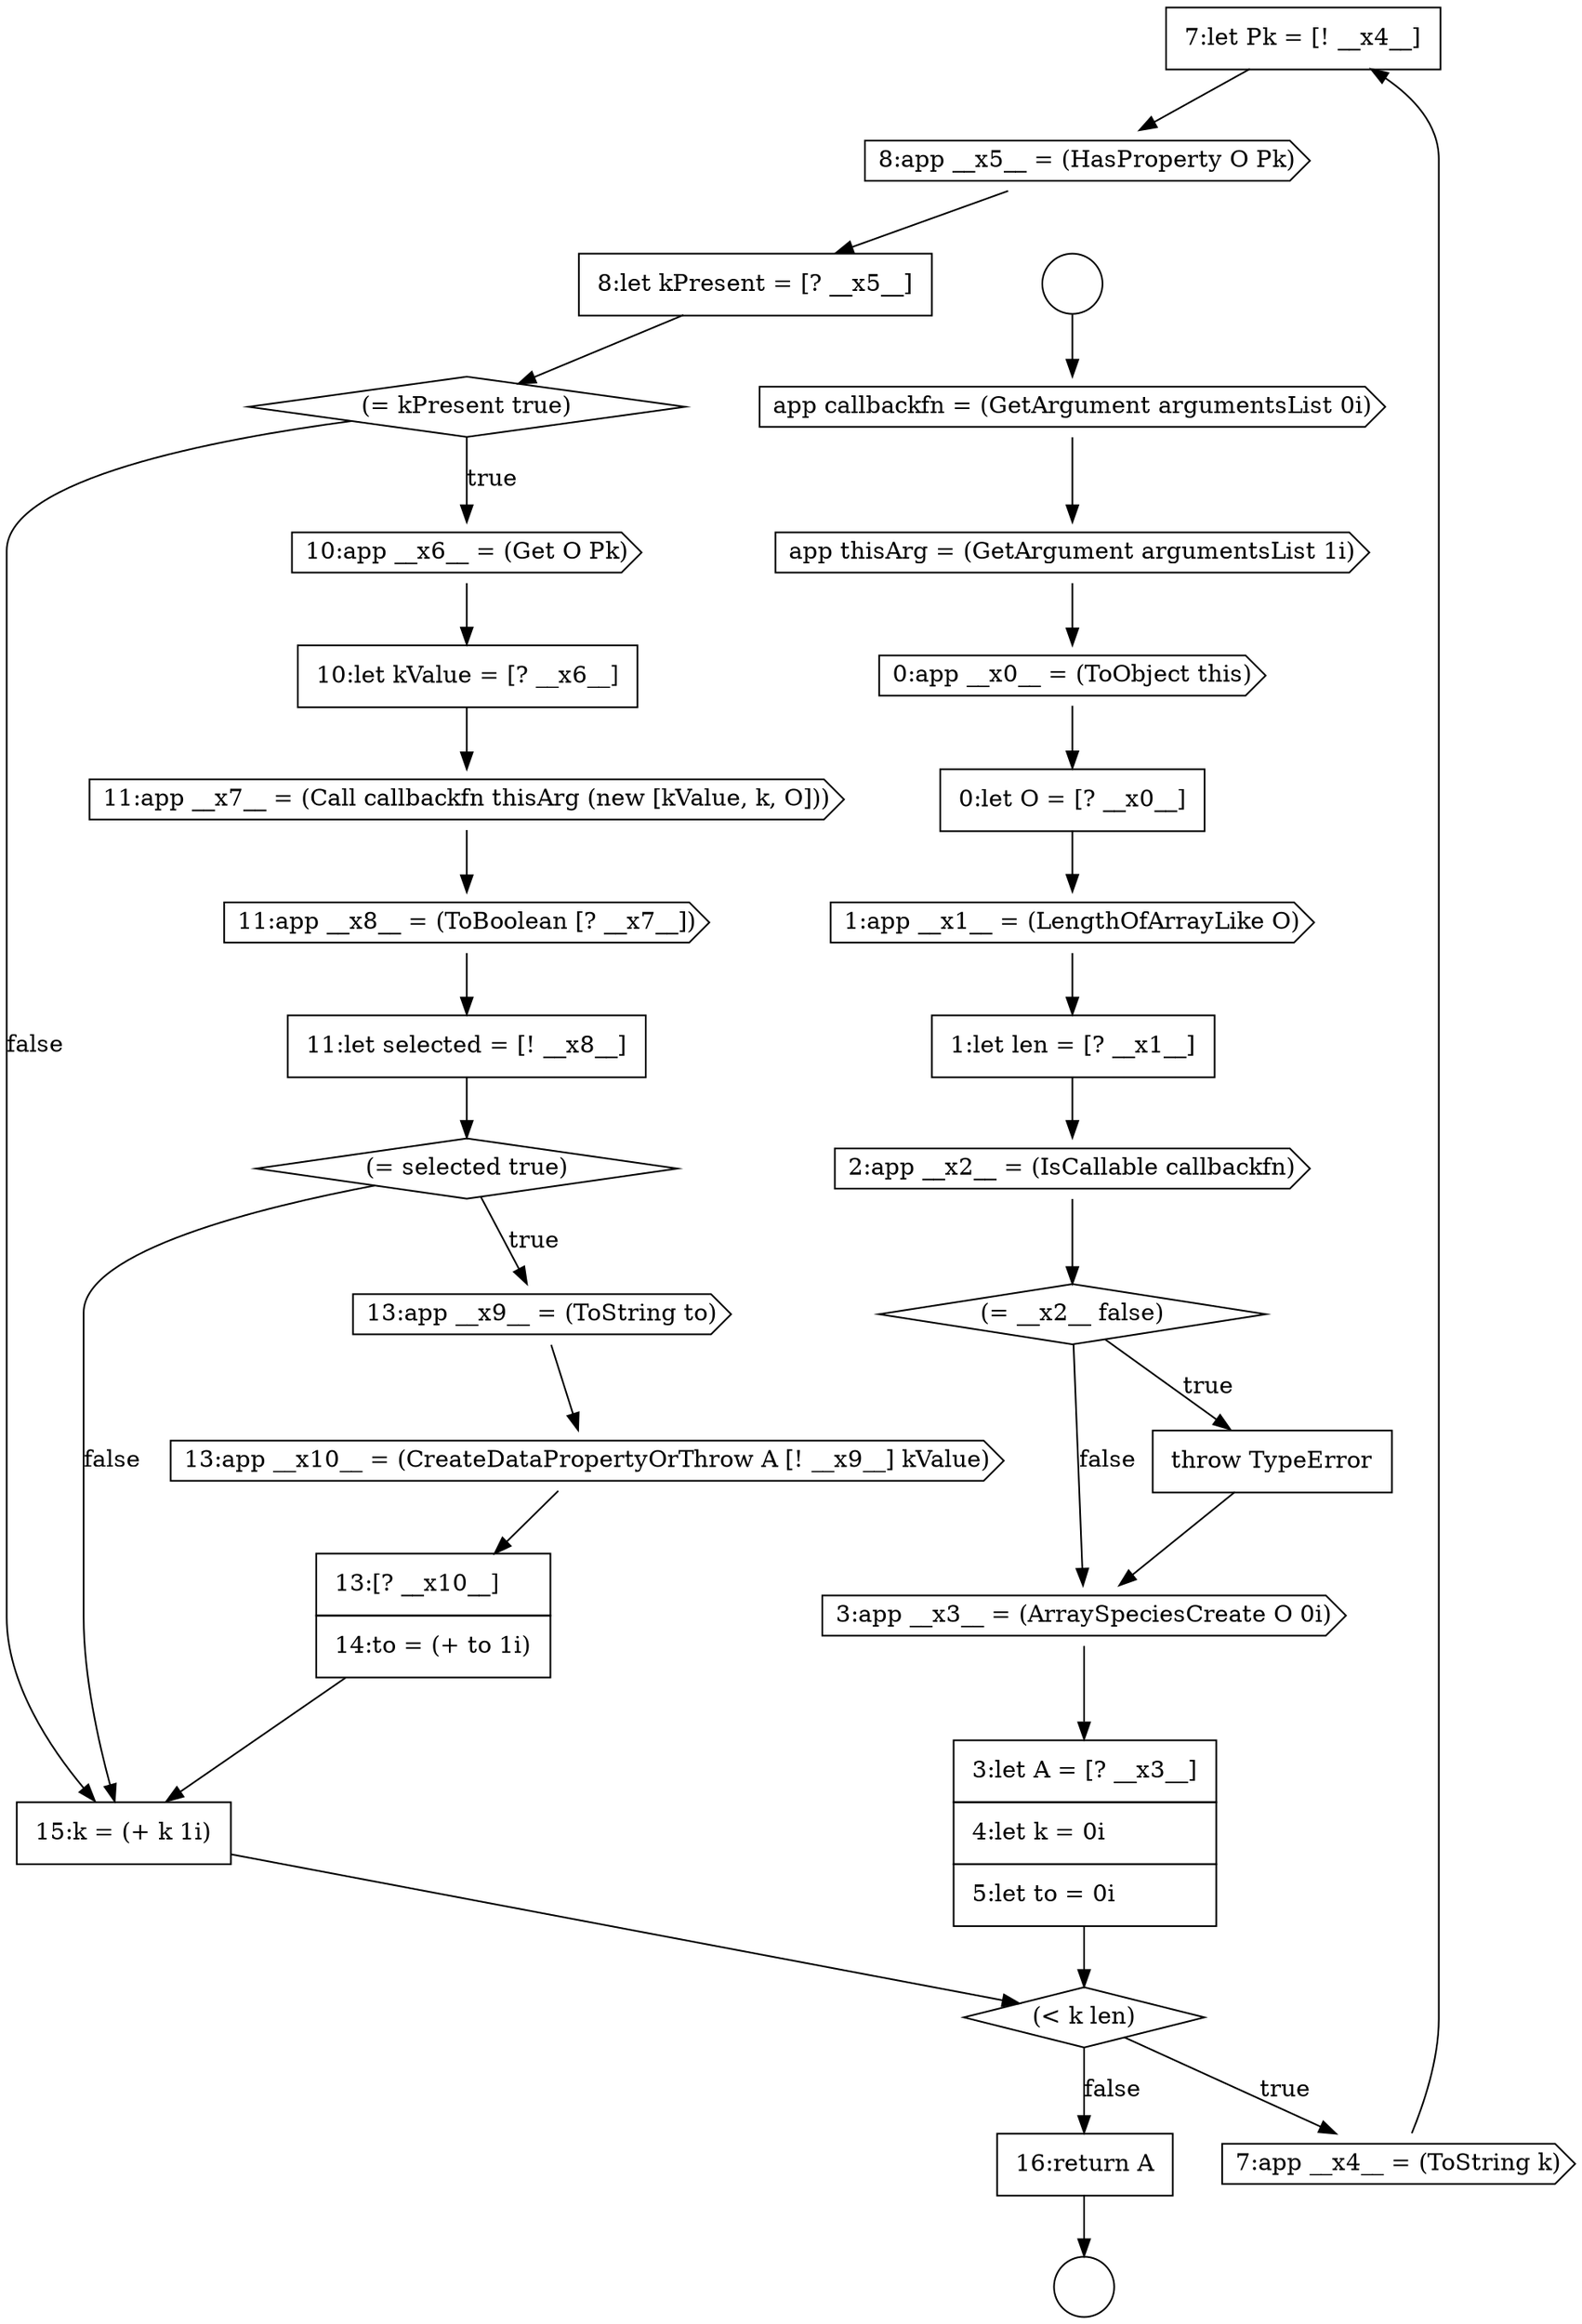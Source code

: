 digraph {
  node15948 [shape=none, margin=0, label=<<font color="black">
    <table border="0" cellborder="1" cellspacing="0" cellpadding="10">
      <tr><td align="left">7:let Pk = [! __x4__]</td></tr>
    </table>
  </font>> color="black" fillcolor="white" style=filled]
  node15943 [shape=none, margin=0, label=<<font color="black">
    <table border="0" cellborder="1" cellspacing="0" cellpadding="10">
      <tr><td align="left">throw TypeError</td></tr>
    </table>
  </font>> color="black" fillcolor="white" style=filled]
  node15954 [shape=cds, label=<<font color="black">11:app __x7__ = (Call callbackfn thisArg (new [kValue, k, O]))</font>> color="black" fillcolor="white" style=filled]
  node15939 [shape=cds, label=<<font color="black">1:app __x1__ = (LengthOfArrayLike O)</font>> color="black" fillcolor="white" style=filled]
  node15958 [shape=cds, label=<<font color="black">13:app __x9__ = (ToString to)</font>> color="black" fillcolor="white" style=filled]
  node15952 [shape=cds, label=<<font color="black">10:app __x6__ = (Get O Pk)</font>> color="black" fillcolor="white" style=filled]
  node15947 [shape=cds, label=<<font color="black">7:app __x4__ = (ToString k)</font>> color="black" fillcolor="white" style=filled]
  node15934 [shape=circle label=" " color="black" fillcolor="white" style=filled]
  node15940 [shape=none, margin=0, label=<<font color="black">
    <table border="0" cellborder="1" cellspacing="0" cellpadding="10">
      <tr><td align="left">1:let len = [? __x1__]</td></tr>
    </table>
  </font>> color="black" fillcolor="white" style=filled]
  node15955 [shape=cds, label=<<font color="black">11:app __x8__ = (ToBoolean [? __x7__])</font>> color="black" fillcolor="white" style=filled]
  node15951 [shape=diamond, label=<<font color="black">(= kPresent true)</font>> color="black" fillcolor="white" style=filled]
  node15961 [shape=none, margin=0, label=<<font color="black">
    <table border="0" cellborder="1" cellspacing="0" cellpadding="10">
      <tr><td align="left">15:k = (+ k 1i)</td></tr>
    </table>
  </font>> color="black" fillcolor="white" style=filled]
  node15956 [shape=none, margin=0, label=<<font color="black">
    <table border="0" cellborder="1" cellspacing="0" cellpadding="10">
      <tr><td align="left">11:let selected = [! __x8__]</td></tr>
    </table>
  </font>> color="black" fillcolor="white" style=filled]
  node15937 [shape=cds, label=<<font color="black">0:app __x0__ = (ToObject this)</font>> color="black" fillcolor="white" style=filled]
  node15957 [shape=diamond, label=<<font color="black">(= selected true)</font>> color="black" fillcolor="white" style=filled]
  node15953 [shape=none, margin=0, label=<<font color="black">
    <table border="0" cellborder="1" cellspacing="0" cellpadding="10">
      <tr><td align="left">10:let kValue = [? __x6__]</td></tr>
    </table>
  </font>> color="black" fillcolor="white" style=filled]
  node15942 [shape=diamond, label=<<font color="black">(= __x2__ false)</font>> color="black" fillcolor="white" style=filled]
  node15962 [shape=none, margin=0, label=<<font color="black">
    <table border="0" cellborder="1" cellspacing="0" cellpadding="10">
      <tr><td align="left">16:return A</td></tr>
    </table>
  </font>> color="black" fillcolor="white" style=filled]
  node15935 [shape=cds, label=<<font color="black">app callbackfn = (GetArgument argumentsList 0i)</font>> color="black" fillcolor="white" style=filled]
  node15944 [shape=cds, label=<<font color="black">3:app __x3__ = (ArraySpeciesCreate O 0i)</font>> color="black" fillcolor="white" style=filled]
  node15959 [shape=cds, label=<<font color="black">13:app __x10__ = (CreateDataPropertyOrThrow A [! __x9__] kValue)</font>> color="black" fillcolor="white" style=filled]
  node15946 [shape=diamond, label=<<font color="black">(&lt; k len)</font>> color="black" fillcolor="white" style=filled]
  node15936 [shape=cds, label=<<font color="black">app thisArg = (GetArgument argumentsList 1i)</font>> color="black" fillcolor="white" style=filled]
  node15941 [shape=cds, label=<<font color="black">2:app __x2__ = (IsCallable callbackfn)</font>> color="black" fillcolor="white" style=filled]
  node15960 [shape=none, margin=0, label=<<font color="black">
    <table border="0" cellborder="1" cellspacing="0" cellpadding="10">
      <tr><td align="left">13:[? __x10__]</td></tr>
      <tr><td align="left">14:to = (+ to 1i)</td></tr>
    </table>
  </font>> color="black" fillcolor="white" style=filled]
  node15933 [shape=circle label=" " color="black" fillcolor="white" style=filled]
  node15950 [shape=none, margin=0, label=<<font color="black">
    <table border="0" cellborder="1" cellspacing="0" cellpadding="10">
      <tr><td align="left">8:let kPresent = [? __x5__]</td></tr>
    </table>
  </font>> color="black" fillcolor="white" style=filled]
  node15945 [shape=none, margin=0, label=<<font color="black">
    <table border="0" cellborder="1" cellspacing="0" cellpadding="10">
      <tr><td align="left">3:let A = [? __x3__]</td></tr>
      <tr><td align="left">4:let k = 0i</td></tr>
      <tr><td align="left">5:let to = 0i</td></tr>
    </table>
  </font>> color="black" fillcolor="white" style=filled]
  node15938 [shape=none, margin=0, label=<<font color="black">
    <table border="0" cellborder="1" cellspacing="0" cellpadding="10">
      <tr><td align="left">0:let O = [? __x0__]</td></tr>
    </table>
  </font>> color="black" fillcolor="white" style=filled]
  node15949 [shape=cds, label=<<font color="black">8:app __x5__ = (HasProperty O Pk)</font>> color="black" fillcolor="white" style=filled]
  node15935 -> node15936 [ color="black"]
  node15943 -> node15944 [ color="black"]
  node15937 -> node15938 [ color="black"]
  node15952 -> node15953 [ color="black"]
  node15953 -> node15954 [ color="black"]
  node15950 -> node15951 [ color="black"]
  node15936 -> node15937 [ color="black"]
  node15944 -> node15945 [ color="black"]
  node15961 -> node15946 [ color="black"]
  node15956 -> node15957 [ color="black"]
  node15945 -> node15946 [ color="black"]
  node15951 -> node15952 [label=<<font color="black">true</font>> color="black"]
  node15951 -> node15961 [label=<<font color="black">false</font>> color="black"]
  node15958 -> node15959 [ color="black"]
  node15942 -> node15943 [label=<<font color="black">true</font>> color="black"]
  node15942 -> node15944 [label=<<font color="black">false</font>> color="black"]
  node15955 -> node15956 [ color="black"]
  node15933 -> node15935 [ color="black"]
  node15947 -> node15948 [ color="black"]
  node15954 -> node15955 [ color="black"]
  node15938 -> node15939 [ color="black"]
  node15957 -> node15958 [label=<<font color="black">true</font>> color="black"]
  node15957 -> node15961 [label=<<font color="black">false</font>> color="black"]
  node15949 -> node15950 [ color="black"]
  node15941 -> node15942 [ color="black"]
  node15948 -> node15949 [ color="black"]
  node15959 -> node15960 [ color="black"]
  node15946 -> node15947 [label=<<font color="black">true</font>> color="black"]
  node15946 -> node15962 [label=<<font color="black">false</font>> color="black"]
  node15940 -> node15941 [ color="black"]
  node15962 -> node15934 [ color="black"]
  node15960 -> node15961 [ color="black"]
  node15939 -> node15940 [ color="black"]
}
